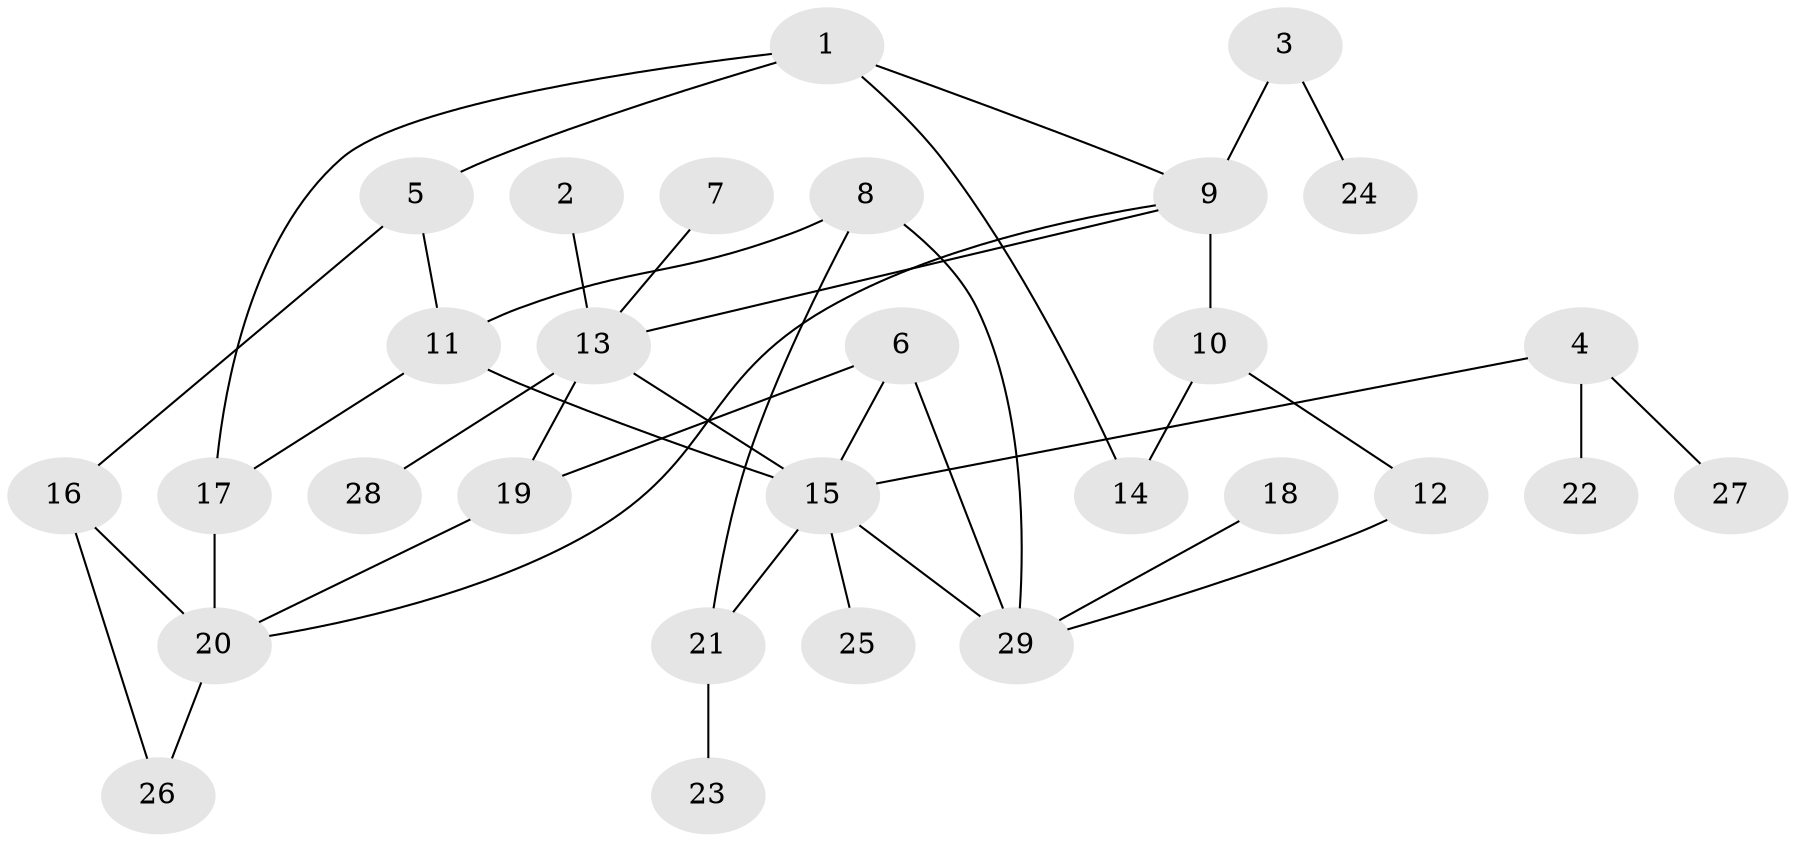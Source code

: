 // original degree distribution, {6: 0.034482758620689655, 8: 0.017241379310344827, 10: 0.017241379310344827, 4: 0.1206896551724138, 1: 0.39655172413793105, 2: 0.25862068965517243, 3: 0.13793103448275862, 5: 0.017241379310344827}
// Generated by graph-tools (version 1.1) at 2025/01/03/09/25 03:01:04]
// undirected, 29 vertices, 40 edges
graph export_dot {
graph [start="1"]
  node [color=gray90,style=filled];
  1;
  2;
  3;
  4;
  5;
  6;
  7;
  8;
  9;
  10;
  11;
  12;
  13;
  14;
  15;
  16;
  17;
  18;
  19;
  20;
  21;
  22;
  23;
  24;
  25;
  26;
  27;
  28;
  29;
  1 -- 5 [weight=1.0];
  1 -- 9 [weight=1.0];
  1 -- 14 [weight=1.0];
  1 -- 17 [weight=1.0];
  2 -- 13 [weight=1.0];
  3 -- 9 [weight=1.0];
  3 -- 24 [weight=1.0];
  4 -- 15 [weight=1.0];
  4 -- 22 [weight=1.0];
  4 -- 27 [weight=1.0];
  5 -- 11 [weight=1.0];
  5 -- 16 [weight=1.0];
  6 -- 15 [weight=1.0];
  6 -- 19 [weight=1.0];
  6 -- 29 [weight=1.0];
  7 -- 13 [weight=1.0];
  8 -- 11 [weight=1.0];
  8 -- 21 [weight=1.0];
  8 -- 29 [weight=1.0];
  9 -- 10 [weight=1.0];
  9 -- 13 [weight=1.0];
  9 -- 20 [weight=1.0];
  10 -- 12 [weight=1.0];
  10 -- 14 [weight=1.0];
  11 -- 15 [weight=1.0];
  11 -- 17 [weight=1.0];
  12 -- 29 [weight=1.0];
  13 -- 15 [weight=2.0];
  13 -- 19 [weight=1.0];
  13 -- 28 [weight=1.0];
  15 -- 21 [weight=1.0];
  15 -- 25 [weight=1.0];
  15 -- 29 [weight=1.0];
  16 -- 20 [weight=1.0];
  16 -- 26 [weight=1.0];
  17 -- 20 [weight=1.0];
  18 -- 29 [weight=1.0];
  19 -- 20 [weight=1.0];
  20 -- 26 [weight=1.0];
  21 -- 23 [weight=1.0];
}
